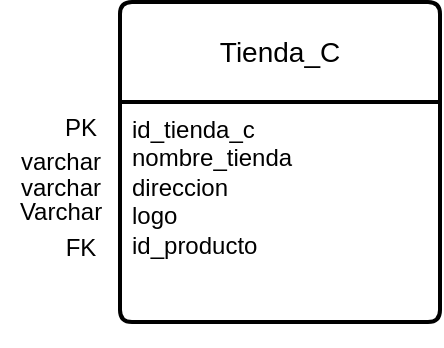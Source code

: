 <mxfile version="24.0.8" type="github">
  <diagram name="Tienda C." id="wQe0EGdjCLZnHoaCI0Wc">
    <mxGraphModel dx="192" dy="243" grid="1" gridSize="10" guides="1" tooltips="1" connect="1" arrows="1" fold="1" page="1" pageScale="1" pageWidth="827" pageHeight="1169" math="0" shadow="0">
      <root>
        <mxCell id="0" />
        <mxCell id="1" parent="0" />
        <mxCell id="xqDM9limEua8HDSkZ0b2-1" value="Tienda_C" style="swimlane;childLayout=stackLayout;horizontal=1;startSize=50;horizontalStack=0;rounded=1;fontSize=14;fontStyle=0;strokeWidth=2;resizeParent=0;resizeLast=1;shadow=0;dashed=0;align=center;arcSize=4;whiteSpace=wrap;html=1;" vertex="1" parent="1">
          <mxGeometry x="330" y="190" width="160" height="160" as="geometry" />
        </mxCell>
        <mxCell id="xqDM9limEua8HDSkZ0b2-2" value="id_tienda_c&lt;br&gt;nombre_tienda&lt;br&gt;&lt;div&gt;direccion&lt;/div&gt;&lt;div&gt;logo&lt;/div&gt;&lt;div&gt;id_producto&lt;/div&gt;&lt;div&gt;&lt;br&gt;&lt;/div&gt;&lt;div&gt;&lt;br&gt;&lt;/div&gt;&lt;div&gt;&lt;br&gt;&lt;/div&gt;" style="align=left;strokeColor=none;fillColor=none;spacingLeft=4;fontSize=12;verticalAlign=top;resizable=0;rotatable=0;part=1;html=1;" vertex="1" parent="xqDM9limEua8HDSkZ0b2-1">
          <mxGeometry y="50" width="160" height="110" as="geometry" />
        </mxCell>
        <mxCell id="xqDM9limEua8HDSkZ0b2-10" value="PK" style="text;html=1;align=center;verticalAlign=middle;resizable=0;points=[];autosize=1;strokeColor=none;fillColor=none;" vertex="1" parent="1">
          <mxGeometry x="290" y="238" width="40" height="30" as="geometry" />
        </mxCell>
        <mxCell id="xqDM9limEua8HDSkZ0b2-11" value="varchar" style="text;html=1;align=center;verticalAlign=middle;resizable=0;points=[];autosize=1;strokeColor=none;fillColor=none;" vertex="1" parent="1">
          <mxGeometry x="270" y="255" width="60" height="30" as="geometry" />
        </mxCell>
        <mxCell id="xqDM9limEua8HDSkZ0b2-12" value="varchar" style="text;html=1;align=center;verticalAlign=middle;resizable=0;points=[];autosize=1;strokeColor=none;fillColor=none;" vertex="1" parent="1">
          <mxGeometry x="270" y="268" width="60" height="30" as="geometry" />
        </mxCell>
        <mxCell id="xqDM9limEua8HDSkZ0b2-14" value="Varchar" style="text;html=1;align=center;verticalAlign=middle;resizable=0;points=[];autosize=1;strokeColor=none;fillColor=none;" vertex="1" parent="1">
          <mxGeometry x="270" y="280" width="60" height="30" as="geometry" />
        </mxCell>
        <mxCell id="xqDM9limEua8HDSkZ0b2-15" value="FK" style="text;html=1;align=center;verticalAlign=middle;resizable=0;points=[];autosize=1;strokeColor=none;fillColor=none;" vertex="1" parent="1">
          <mxGeometry x="290" y="298" width="40" height="30" as="geometry" />
        </mxCell>
      </root>
    </mxGraphModel>
  </diagram>
</mxfile>
